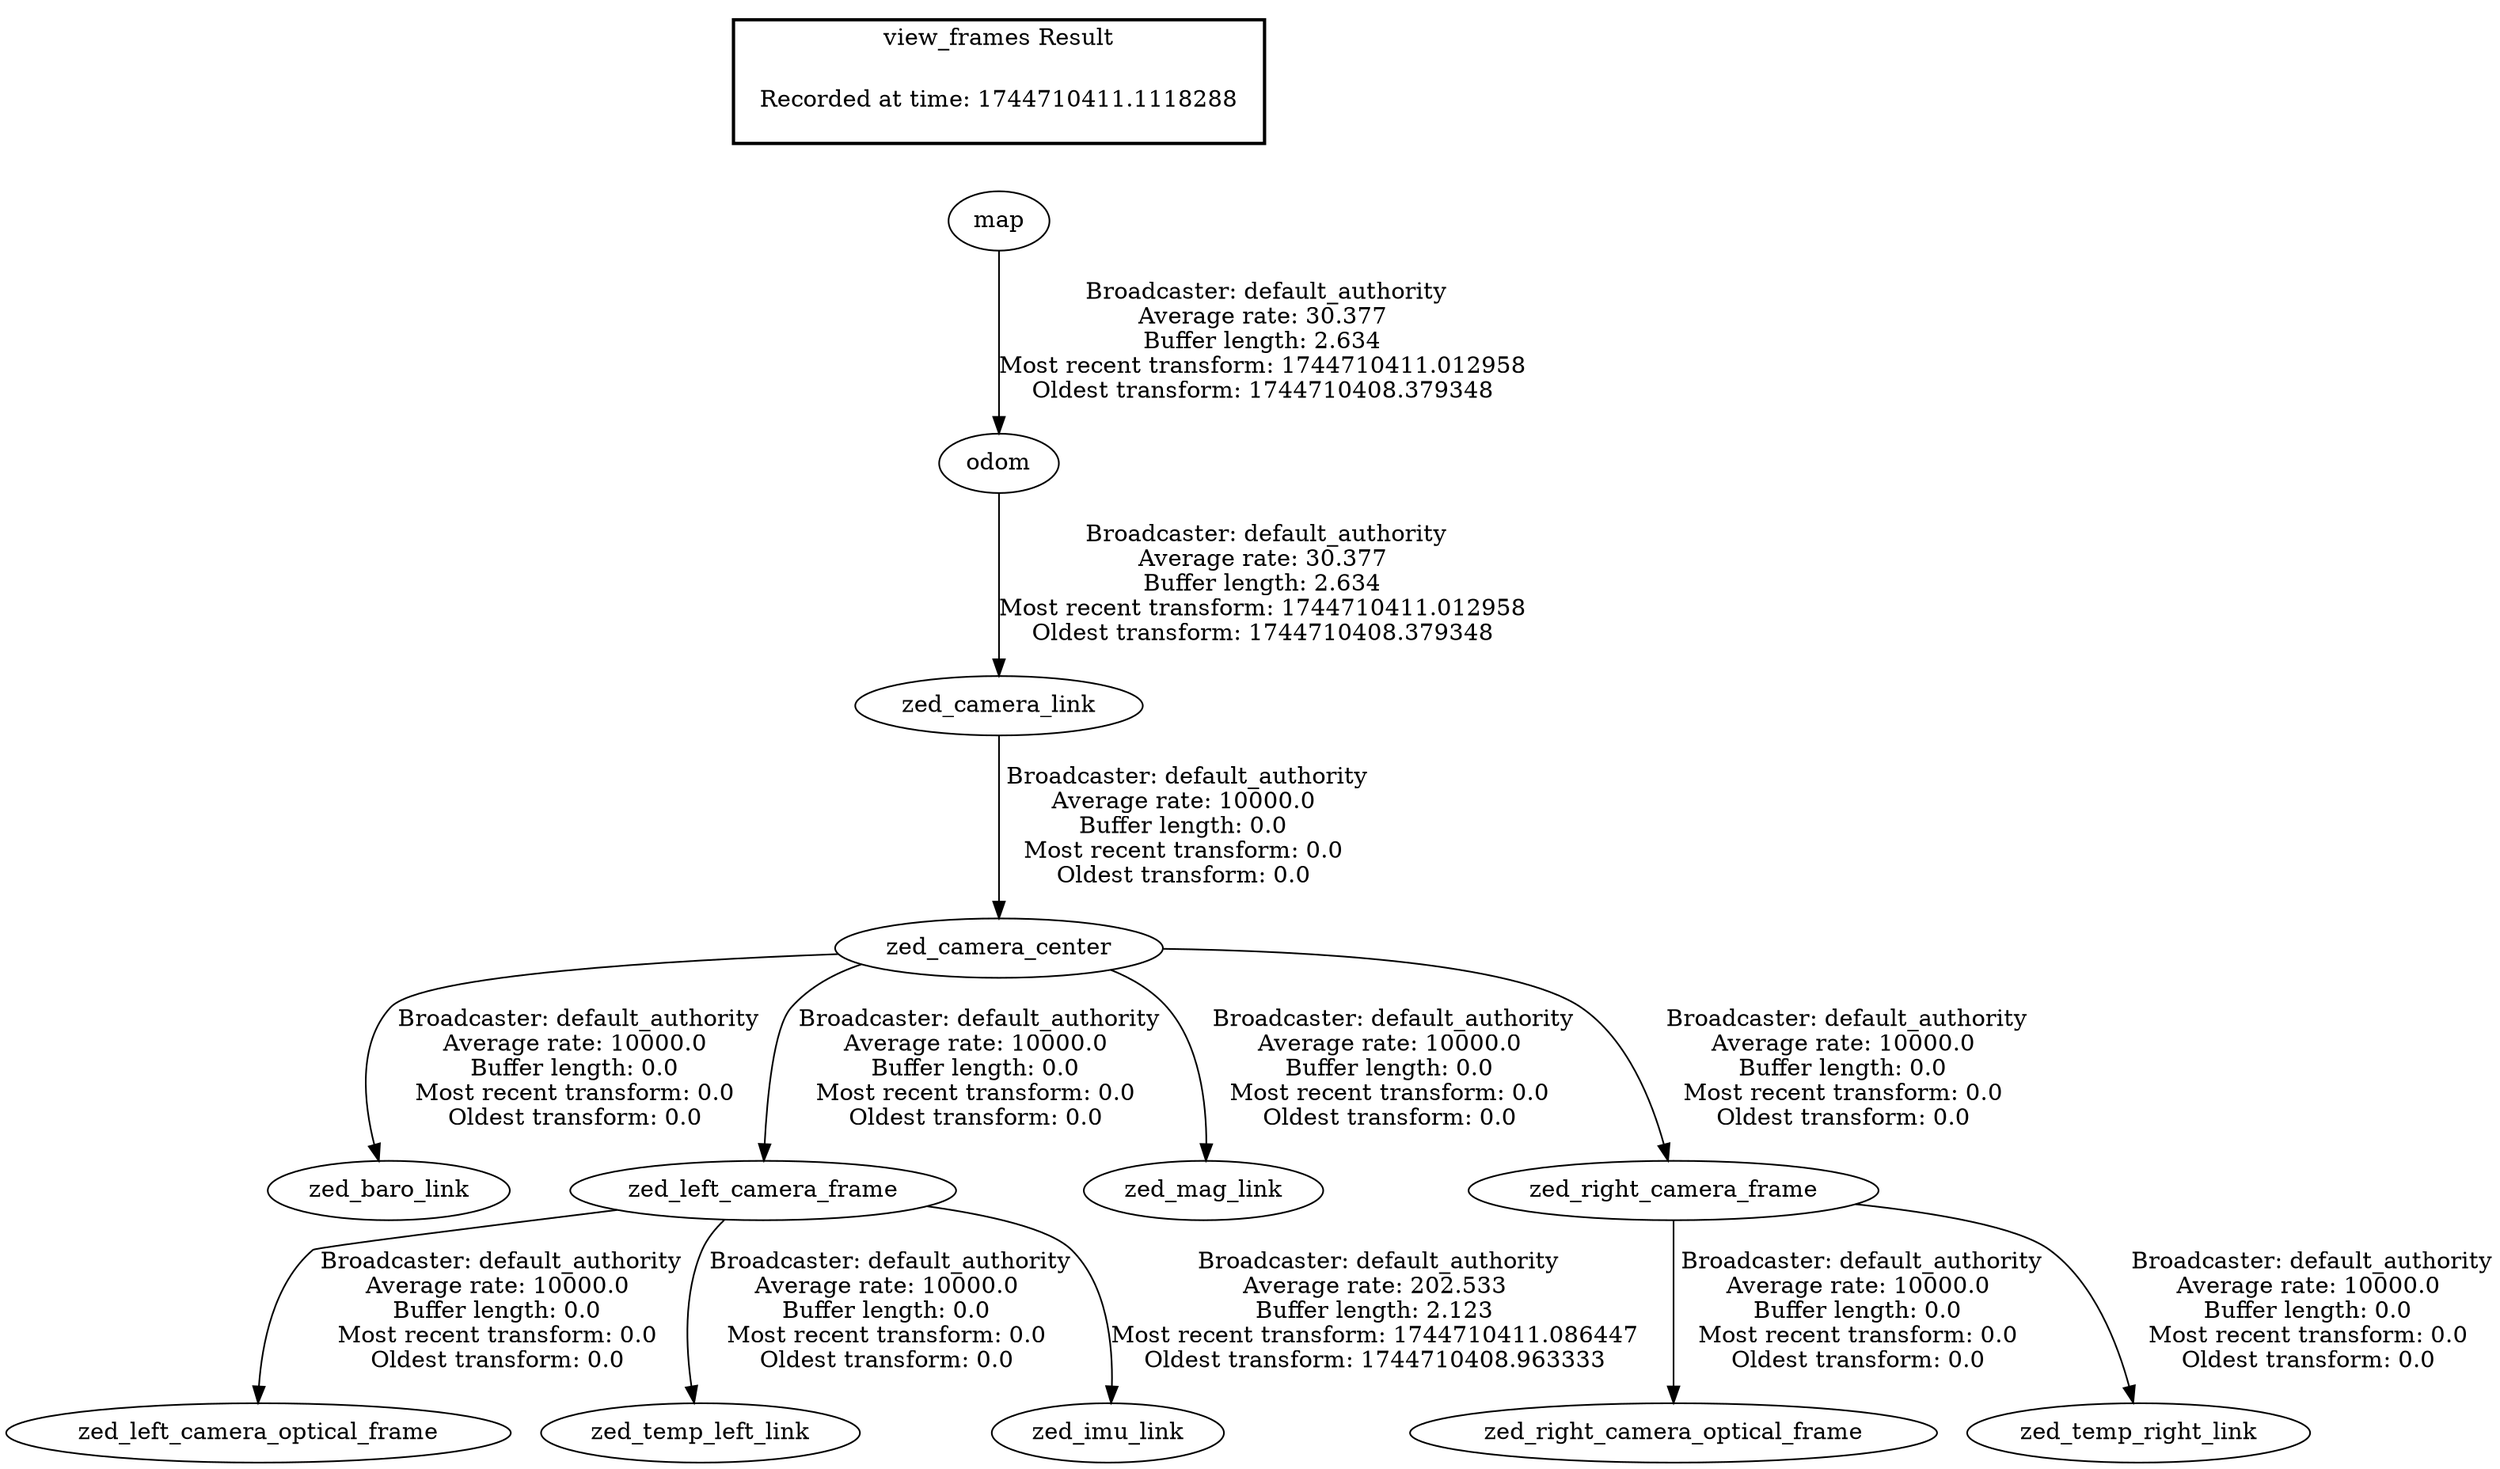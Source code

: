 digraph G {
"zed_camera_center" -> "zed_baro_link"[label=" Broadcaster: default_authority\nAverage rate: 10000.0\nBuffer length: 0.0\nMost recent transform: 0.0\nOldest transform: 0.0\n"];
"zed_camera_link" -> "zed_camera_center"[label=" Broadcaster: default_authority\nAverage rate: 10000.0\nBuffer length: 0.0\nMost recent transform: 0.0\nOldest transform: 0.0\n"];
"odom" -> "zed_camera_link"[label=" Broadcaster: default_authority\nAverage rate: 30.377\nBuffer length: 2.634\nMost recent transform: 1744710411.012958\nOldest transform: 1744710408.379348\n"];
"zed_camera_center" -> "zed_left_camera_frame"[label=" Broadcaster: default_authority\nAverage rate: 10000.0\nBuffer length: 0.0\nMost recent transform: 0.0\nOldest transform: 0.0\n"];
"zed_left_camera_frame" -> "zed_left_camera_optical_frame"[label=" Broadcaster: default_authority\nAverage rate: 10000.0\nBuffer length: 0.0\nMost recent transform: 0.0\nOldest transform: 0.0\n"];
"zed_camera_center" -> "zed_mag_link"[label=" Broadcaster: default_authority\nAverage rate: 10000.0\nBuffer length: 0.0\nMost recent transform: 0.0\nOldest transform: 0.0\n"];
"zed_camera_center" -> "zed_right_camera_frame"[label=" Broadcaster: default_authority\nAverage rate: 10000.0\nBuffer length: 0.0\nMost recent transform: 0.0\nOldest transform: 0.0\n"];
"zed_right_camera_frame" -> "zed_right_camera_optical_frame"[label=" Broadcaster: default_authority\nAverage rate: 10000.0\nBuffer length: 0.0\nMost recent transform: 0.0\nOldest transform: 0.0\n"];
"zed_left_camera_frame" -> "zed_temp_left_link"[label=" Broadcaster: default_authority\nAverage rate: 10000.0\nBuffer length: 0.0\nMost recent transform: 0.0\nOldest transform: 0.0\n"];
"zed_right_camera_frame" -> "zed_temp_right_link"[label=" Broadcaster: default_authority\nAverage rate: 10000.0\nBuffer length: 0.0\nMost recent transform: 0.0\nOldest transform: 0.0\n"];
"map" -> "odom"[label=" Broadcaster: default_authority\nAverage rate: 30.377\nBuffer length: 2.634\nMost recent transform: 1744710411.012958\nOldest transform: 1744710408.379348\n"];
"zed_left_camera_frame" -> "zed_imu_link"[label=" Broadcaster: default_authority\nAverage rate: 202.533\nBuffer length: 2.123\nMost recent transform: 1744710411.086447\nOldest transform: 1744710408.963333\n"];
edge [style=invis];
 subgraph cluster_legend { style=bold; color=black; label ="view_frames Result";
"Recorded at time: 1744710411.1118288"[ shape=plaintext ] ;
}->"map";
}